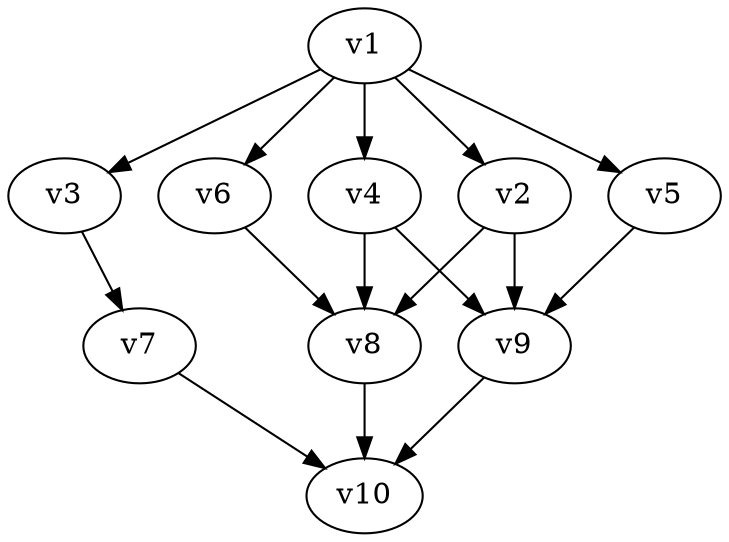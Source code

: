 // slika_7.gv
digraph {
	v1 [label=v1]
	v2 [label=v2]
	v3 [label=v3]
	v4 [label=v4]
	v5 [label=v5]
	v6 [label=v6]
	v7 [label=v7]
	v8 [label=v8]
	v9 [label=v9]
	v10 [label=v10]
	v1 -> v2 [constraint=true]
	v1 -> v3 [constraint=true]
	v1 -> v4 [constraint=true]
	v1 -> v5 [constraint=true]
	v1 -> v6 [constraint=true]
	v2 -> v8 [constraint=true]
	v2 -> v9 [constraint=true]
	v3 -> v7 [constraint=true]
	v4 -> v8 [constraint=true]
	v4 -> v9 [constraint=true]
	v5 -> v9 [constraint=true]
	v6 -> v8 [constraint=true]
	v7 -> v10 [constraint=true]
	v8 -> v10 [constraint=true]
	v9 -> v10 [constraint=true]
}

